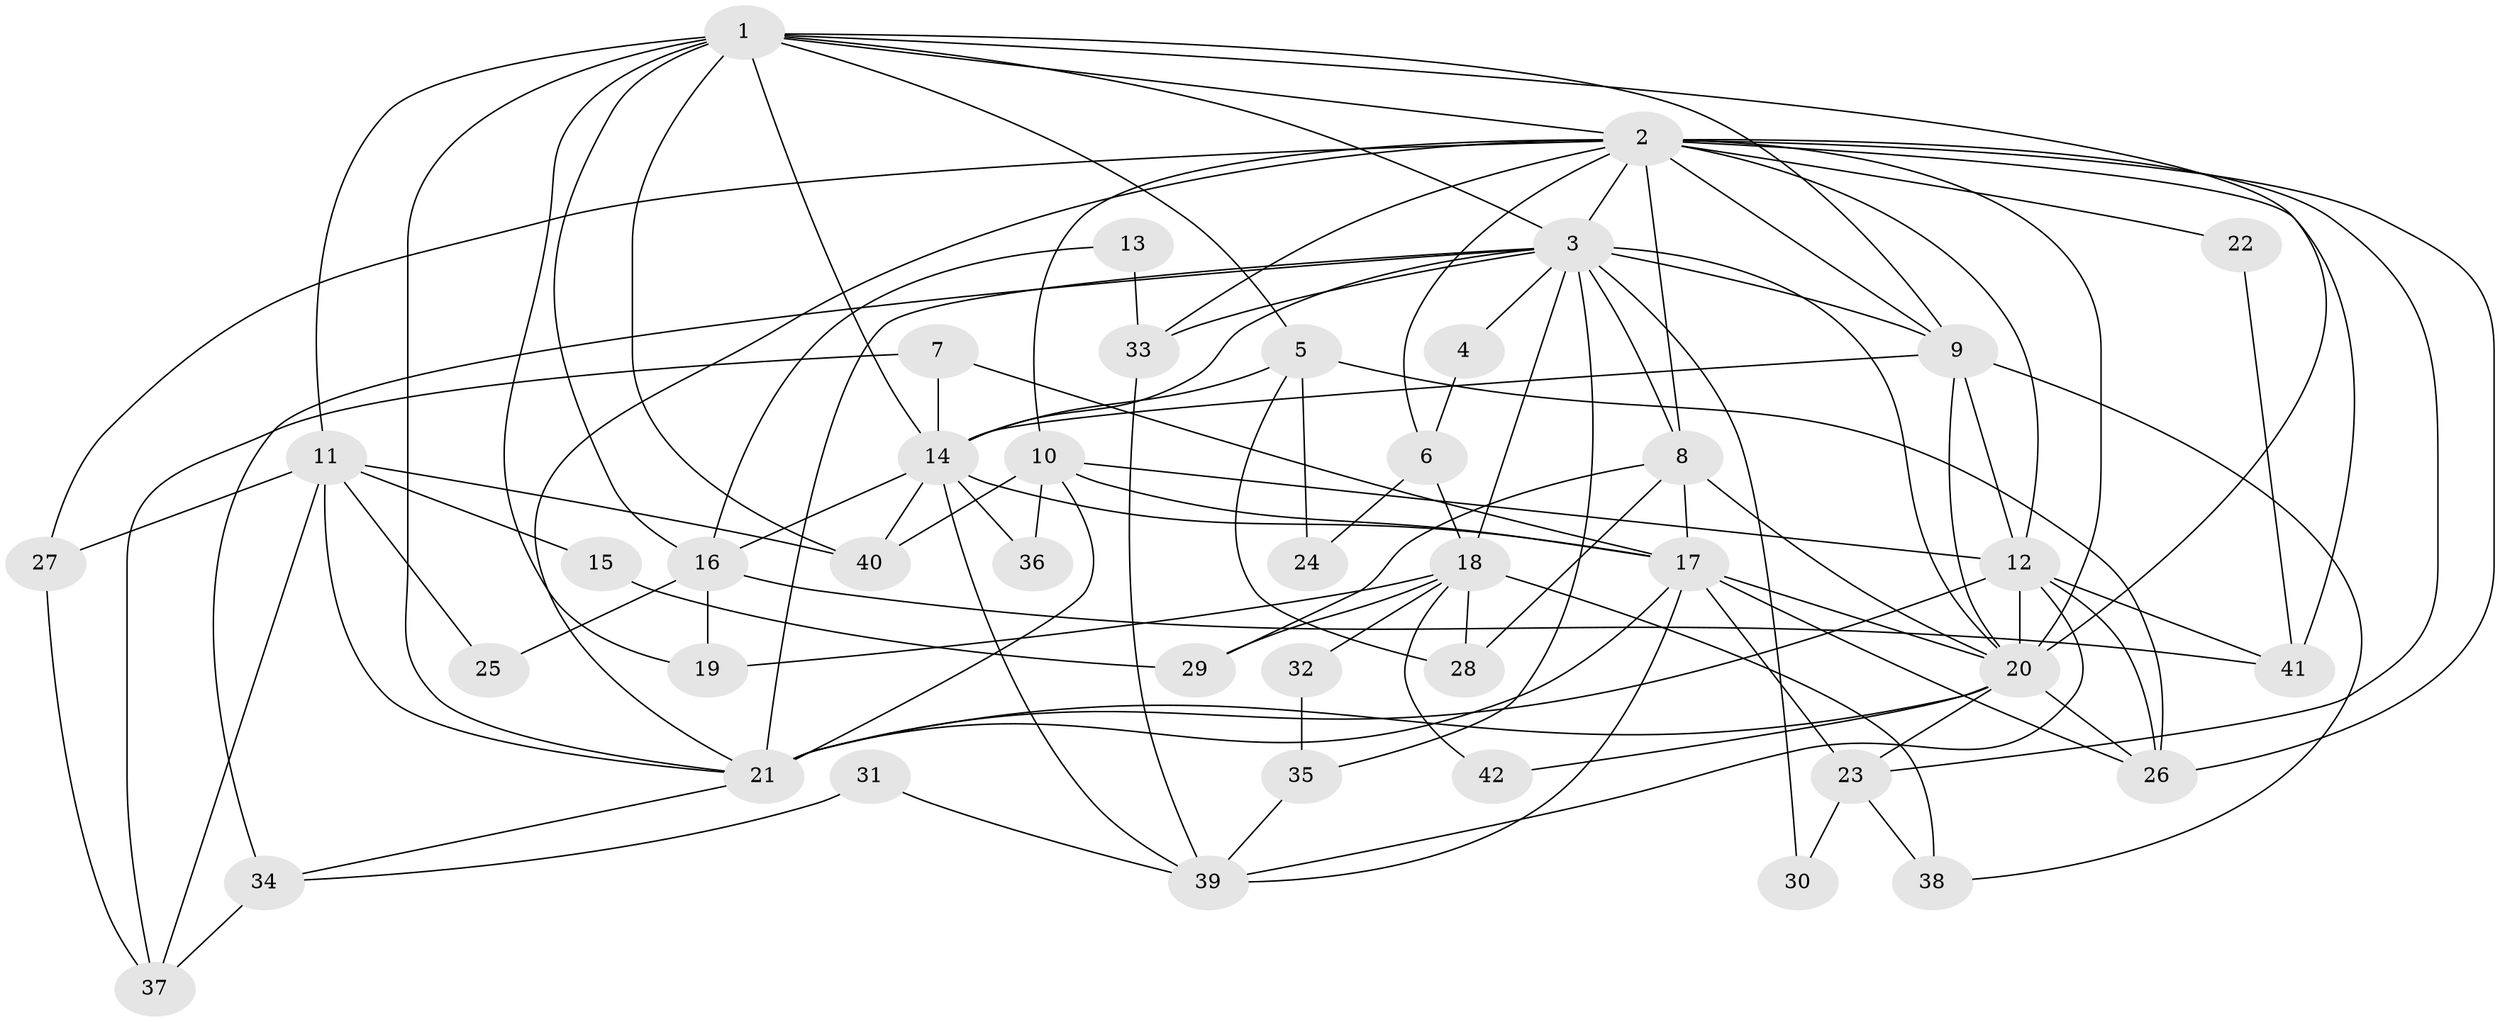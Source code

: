 // original degree distribution, {3: 0.25, 4: 0.2857142857142857, 5: 0.14285714285714285, 2: 0.15476190476190477, 6: 0.11904761904761904, 7: 0.023809523809523808, 8: 0.011904761904761904, 9: 0.011904761904761904}
// Generated by graph-tools (version 1.1) at 2025/36/03/09/25 02:36:26]
// undirected, 42 vertices, 107 edges
graph export_dot {
graph [start="1"]
  node [color=gray90,style=filled];
  1;
  2;
  3;
  4;
  5;
  6;
  7;
  8;
  9;
  10;
  11;
  12;
  13;
  14;
  15;
  16;
  17;
  18;
  19;
  20;
  21;
  22;
  23;
  24;
  25;
  26;
  27;
  28;
  29;
  30;
  31;
  32;
  33;
  34;
  35;
  36;
  37;
  38;
  39;
  40;
  41;
  42;
  1 -- 2 [weight=1.0];
  1 -- 3 [weight=1.0];
  1 -- 5 [weight=1.0];
  1 -- 9 [weight=1.0];
  1 -- 11 [weight=1.0];
  1 -- 14 [weight=2.0];
  1 -- 16 [weight=1.0];
  1 -- 19 [weight=1.0];
  1 -- 20 [weight=1.0];
  1 -- 21 [weight=2.0];
  1 -- 40 [weight=1.0];
  2 -- 3 [weight=2.0];
  2 -- 6 [weight=1.0];
  2 -- 8 [weight=1.0];
  2 -- 9 [weight=1.0];
  2 -- 10 [weight=2.0];
  2 -- 12 [weight=1.0];
  2 -- 20 [weight=2.0];
  2 -- 21 [weight=1.0];
  2 -- 22 [weight=1.0];
  2 -- 23 [weight=1.0];
  2 -- 26 [weight=1.0];
  2 -- 27 [weight=1.0];
  2 -- 33 [weight=1.0];
  2 -- 41 [weight=1.0];
  3 -- 4 [weight=1.0];
  3 -- 8 [weight=1.0];
  3 -- 9 [weight=1.0];
  3 -- 14 [weight=1.0];
  3 -- 18 [weight=1.0];
  3 -- 20 [weight=1.0];
  3 -- 21 [weight=1.0];
  3 -- 30 [weight=1.0];
  3 -- 33 [weight=1.0];
  3 -- 34 [weight=1.0];
  3 -- 35 [weight=1.0];
  4 -- 6 [weight=1.0];
  5 -- 14 [weight=1.0];
  5 -- 24 [weight=1.0];
  5 -- 26 [weight=1.0];
  5 -- 28 [weight=1.0];
  6 -- 18 [weight=1.0];
  6 -- 24 [weight=1.0];
  7 -- 14 [weight=1.0];
  7 -- 17 [weight=2.0];
  7 -- 37 [weight=2.0];
  8 -- 17 [weight=1.0];
  8 -- 20 [weight=1.0];
  8 -- 28 [weight=2.0];
  8 -- 29 [weight=1.0];
  9 -- 12 [weight=1.0];
  9 -- 14 [weight=1.0];
  9 -- 20 [weight=1.0];
  9 -- 38 [weight=1.0];
  10 -- 12 [weight=2.0];
  10 -- 17 [weight=1.0];
  10 -- 21 [weight=1.0];
  10 -- 36 [weight=2.0];
  10 -- 40 [weight=1.0];
  11 -- 15 [weight=1.0];
  11 -- 21 [weight=1.0];
  11 -- 25 [weight=1.0];
  11 -- 27 [weight=1.0];
  11 -- 37 [weight=1.0];
  11 -- 40 [weight=1.0];
  12 -- 20 [weight=1.0];
  12 -- 21 [weight=1.0];
  12 -- 26 [weight=1.0];
  12 -- 39 [weight=1.0];
  12 -- 41 [weight=1.0];
  13 -- 16 [weight=1.0];
  13 -- 33 [weight=1.0];
  14 -- 16 [weight=1.0];
  14 -- 17 [weight=1.0];
  14 -- 36 [weight=1.0];
  14 -- 39 [weight=1.0];
  14 -- 40 [weight=1.0];
  15 -- 29 [weight=1.0];
  16 -- 19 [weight=1.0];
  16 -- 25 [weight=1.0];
  16 -- 41 [weight=1.0];
  17 -- 20 [weight=3.0];
  17 -- 21 [weight=1.0];
  17 -- 23 [weight=1.0];
  17 -- 26 [weight=1.0];
  17 -- 39 [weight=1.0];
  18 -- 19 [weight=1.0];
  18 -- 28 [weight=1.0];
  18 -- 29 [weight=1.0];
  18 -- 32 [weight=1.0];
  18 -- 38 [weight=1.0];
  18 -- 42 [weight=1.0];
  20 -- 21 [weight=2.0];
  20 -- 23 [weight=1.0];
  20 -- 26 [weight=1.0];
  20 -- 42 [weight=1.0];
  21 -- 34 [weight=1.0];
  22 -- 41 [weight=1.0];
  23 -- 30 [weight=1.0];
  23 -- 38 [weight=1.0];
  27 -- 37 [weight=1.0];
  31 -- 34 [weight=1.0];
  31 -- 39 [weight=1.0];
  32 -- 35 [weight=1.0];
  33 -- 39 [weight=1.0];
  34 -- 37 [weight=2.0];
  35 -- 39 [weight=1.0];
}
